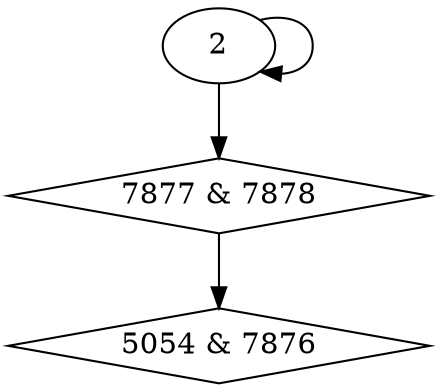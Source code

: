 digraph {
0 [label = "5054 & 7876", shape = diamond];
1 [label = "7877 & 7878", shape = diamond];
1 -> 0;
2 -> 1;
2 -> 2;
}
